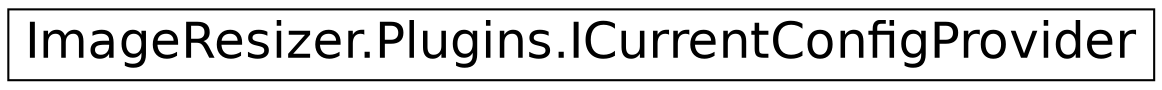 digraph G
{
  edge [fontname="Helvetica",fontsize="24",labelfontname="Helvetica",labelfontsize="24"];
  node [fontname="Helvetica",fontsize="24",shape=record];
  rankdir="LR";
  Node1 [label="ImageResizer.Plugins.ICurrentConfigProvider",height=0.2,width=0.4,color="black", fillcolor="white", style="filled",URL="$interface_image_resizer_1_1_plugins_1_1_i_current_config_provider.html",tooltip="Allows multi-tenancy support. The &#39;root&#39; config only needs one plugin, which implements this interfac..."];
}
